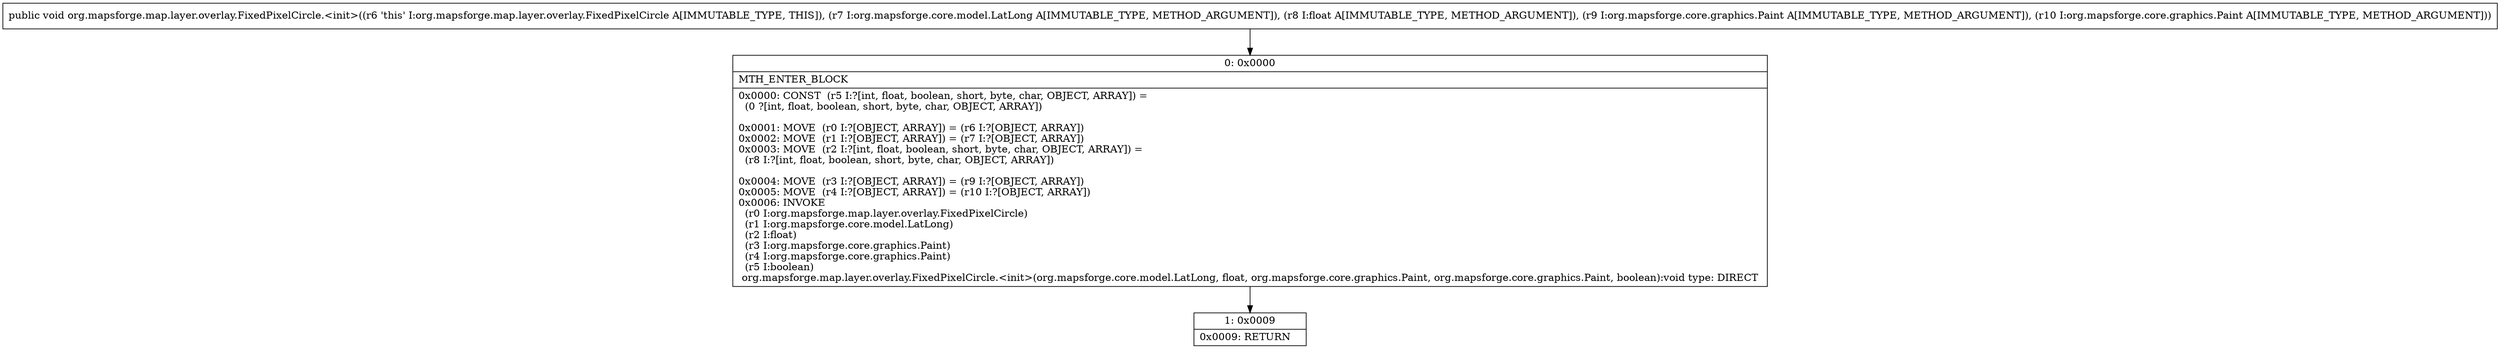 digraph "CFG fororg.mapsforge.map.layer.overlay.FixedPixelCircle.\<init\>(Lorg\/mapsforge\/core\/model\/LatLong;FLorg\/mapsforge\/core\/graphics\/Paint;Lorg\/mapsforge\/core\/graphics\/Paint;)V" {
Node_0 [shape=record,label="{0\:\ 0x0000|MTH_ENTER_BLOCK\l|0x0000: CONST  (r5 I:?[int, float, boolean, short, byte, char, OBJECT, ARRAY]) = \l  (0 ?[int, float, boolean, short, byte, char, OBJECT, ARRAY])\l \l0x0001: MOVE  (r0 I:?[OBJECT, ARRAY]) = (r6 I:?[OBJECT, ARRAY]) \l0x0002: MOVE  (r1 I:?[OBJECT, ARRAY]) = (r7 I:?[OBJECT, ARRAY]) \l0x0003: MOVE  (r2 I:?[int, float, boolean, short, byte, char, OBJECT, ARRAY]) = \l  (r8 I:?[int, float, boolean, short, byte, char, OBJECT, ARRAY])\l \l0x0004: MOVE  (r3 I:?[OBJECT, ARRAY]) = (r9 I:?[OBJECT, ARRAY]) \l0x0005: MOVE  (r4 I:?[OBJECT, ARRAY]) = (r10 I:?[OBJECT, ARRAY]) \l0x0006: INVOKE  \l  (r0 I:org.mapsforge.map.layer.overlay.FixedPixelCircle)\l  (r1 I:org.mapsforge.core.model.LatLong)\l  (r2 I:float)\l  (r3 I:org.mapsforge.core.graphics.Paint)\l  (r4 I:org.mapsforge.core.graphics.Paint)\l  (r5 I:boolean)\l org.mapsforge.map.layer.overlay.FixedPixelCircle.\<init\>(org.mapsforge.core.model.LatLong, float, org.mapsforge.core.graphics.Paint, org.mapsforge.core.graphics.Paint, boolean):void type: DIRECT \l}"];
Node_1 [shape=record,label="{1\:\ 0x0009|0x0009: RETURN   \l}"];
MethodNode[shape=record,label="{public void org.mapsforge.map.layer.overlay.FixedPixelCircle.\<init\>((r6 'this' I:org.mapsforge.map.layer.overlay.FixedPixelCircle A[IMMUTABLE_TYPE, THIS]), (r7 I:org.mapsforge.core.model.LatLong A[IMMUTABLE_TYPE, METHOD_ARGUMENT]), (r8 I:float A[IMMUTABLE_TYPE, METHOD_ARGUMENT]), (r9 I:org.mapsforge.core.graphics.Paint A[IMMUTABLE_TYPE, METHOD_ARGUMENT]), (r10 I:org.mapsforge.core.graphics.Paint A[IMMUTABLE_TYPE, METHOD_ARGUMENT])) }"];
MethodNode -> Node_0;
Node_0 -> Node_1;
}

